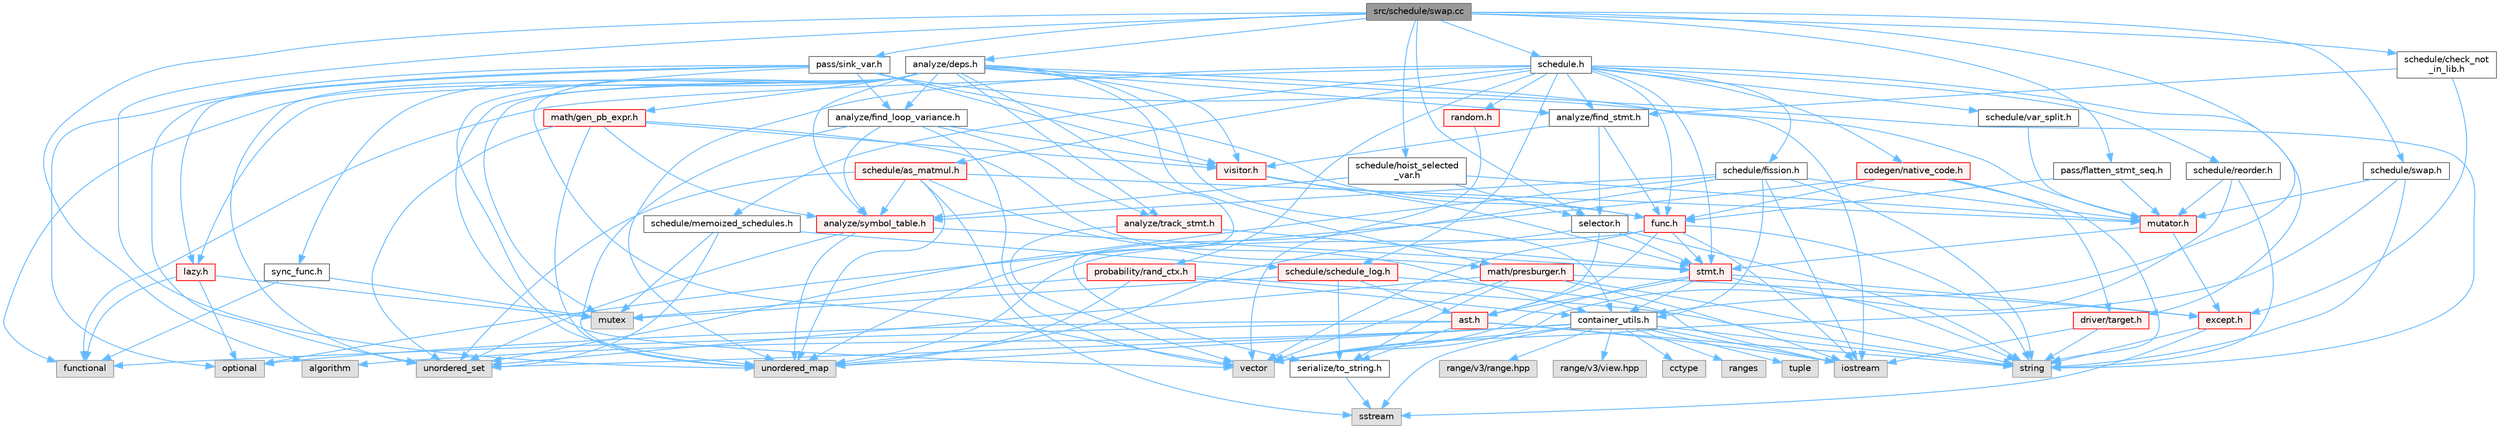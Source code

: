 digraph "src/schedule/swap.cc"
{
 // LATEX_PDF_SIZE
  bgcolor="transparent";
  edge [fontname=Helvetica,fontsize=10,labelfontname=Helvetica,labelfontsize=10];
  node [fontname=Helvetica,fontsize=10,shape=box,height=0.2,width=0.4];
  Node1 [label="src/schedule/swap.cc",height=0.2,width=0.4,color="gray40", fillcolor="grey60", style="filled", fontcolor="black",tooltip=" "];
  Node1 -> Node2 [color="steelblue1",style="solid"];
  Node2 [label="algorithm",height=0.2,width=0.4,color="grey60", fillcolor="#E0E0E0", style="filled",tooltip=" "];
  Node1 -> Node3 [color="steelblue1",style="solid"];
  Node3 [label="unordered_map",height=0.2,width=0.4,color="grey60", fillcolor="#E0E0E0", style="filled",tooltip=" "];
  Node1 -> Node4 [color="steelblue1",style="solid"];
  Node4 [label="analyze/deps.h",height=0.2,width=0.4,color="grey40", fillcolor="white", style="filled",URL="$deps_8h.html",tooltip=" "];
  Node4 -> Node5 [color="steelblue1",style="solid"];
  Node5 [label="functional",height=0.2,width=0.4,color="grey60", fillcolor="#E0E0E0", style="filled",tooltip=" "];
  Node4 -> Node6 [color="steelblue1",style="solid"];
  Node6 [label="iostream",height=0.2,width=0.4,color="grey60", fillcolor="#E0E0E0", style="filled",tooltip=" "];
  Node4 -> Node7 [color="steelblue1",style="solid"];
  Node7 [label="mutex",height=0.2,width=0.4,color="grey60", fillcolor="#E0E0E0", style="filled",tooltip=" "];
  Node4 -> Node8 [color="steelblue1",style="solid"];
  Node8 [label="string",height=0.2,width=0.4,color="grey60", fillcolor="#E0E0E0", style="filled",tooltip=" "];
  Node4 -> Node3 [color="steelblue1",style="solid"];
  Node4 -> Node9 [color="steelblue1",style="solid"];
  Node9 [label="unordered_set",height=0.2,width=0.4,color="grey60", fillcolor="#E0E0E0", style="filled",tooltip=" "];
  Node4 -> Node10 [color="steelblue1",style="solid"];
  Node10 [label="vector",height=0.2,width=0.4,color="grey60", fillcolor="#E0E0E0", style="filled",tooltip=" "];
  Node4 -> Node11 [color="steelblue1",style="solid"];
  Node11 [label="analyze/find_loop_variance.h",height=0.2,width=0.4,color="grey40", fillcolor="white", style="filled",URL="$find__loop__variance_8h.html",tooltip=" "];
  Node11 -> Node3 [color="steelblue1",style="solid"];
  Node11 -> Node10 [color="steelblue1",style="solid"];
  Node11 -> Node12 [color="steelblue1",style="solid"];
  Node12 [label="analyze/symbol_table.h",height=0.2,width=0.4,color="red", fillcolor="#FFF0F0", style="filled",URL="$symbol__table_8h.html",tooltip=" "];
  Node12 -> Node3 [color="steelblue1",style="solid"];
  Node12 -> Node9 [color="steelblue1",style="solid"];
  Node12 -> Node16 [color="steelblue1",style="solid"];
  Node16 [label="stmt.h",height=0.2,width=0.4,color="red", fillcolor="#FFF0F0", style="filled",URL="$stmt_8h.html",tooltip=" "];
  Node16 -> Node8 [color="steelblue1",style="solid"];
  Node16 -> Node10 [color="steelblue1",style="solid"];
  Node16 -> Node17 [color="steelblue1",style="solid"];
  Node17 [label="ast.h",height=0.2,width=0.4,color="red", fillcolor="#FFF0F0", style="filled",URL="$ast_8h.html",tooltip=" "];
  Node17 -> Node5 [color="steelblue1",style="solid"];
  Node17 -> Node6 [color="steelblue1",style="solid"];
  Node17 -> Node19 [color="steelblue1",style="solid"];
  Node19 [label="optional",height=0.2,width=0.4,color="grey60", fillcolor="#E0E0E0", style="filled",tooltip=" "];
  Node17 -> Node8 [color="steelblue1",style="solid"];
  Node17 -> Node33 [color="steelblue1",style="solid"];
  Node33 [label="serialize/to_string.h",height=0.2,width=0.4,color="grey40", fillcolor="white", style="filled",URL="$to__string_8h.html",tooltip=" "];
  Node33 -> Node31 [color="steelblue1",style="solid"];
  Node31 [label="sstream",height=0.2,width=0.4,color="grey60", fillcolor="#E0E0E0", style="filled",tooltip=" "];
  Node16 -> Node37 [color="steelblue1",style="solid"];
  Node37 [label="container_utils.h",height=0.2,width=0.4,color="grey40", fillcolor="white", style="filled",URL="$container__utils_8h.html",tooltip=" "];
  Node37 -> Node2 [color="steelblue1",style="solid"];
  Node37 -> Node38 [color="steelblue1",style="solid"];
  Node38 [label="cctype",height=0.2,width=0.4,color="grey60", fillcolor="#E0E0E0", style="filled",tooltip=" "];
  Node37 -> Node6 [color="steelblue1",style="solid"];
  Node37 -> Node39 [color="steelblue1",style="solid"];
  Node39 [label="ranges",height=0.2,width=0.4,color="grey60", fillcolor="#E0E0E0", style="filled",tooltip=" "];
  Node37 -> Node31 [color="steelblue1",style="solid"];
  Node37 -> Node8 [color="steelblue1",style="solid"];
  Node37 -> Node40 [color="steelblue1",style="solid"];
  Node40 [label="tuple",height=0.2,width=0.4,color="grey60", fillcolor="#E0E0E0", style="filled",tooltip=" "];
  Node37 -> Node3 [color="steelblue1",style="solid"];
  Node37 -> Node9 [color="steelblue1",style="solid"];
  Node37 -> Node10 [color="steelblue1",style="solid"];
  Node37 -> Node41 [color="steelblue1",style="solid"];
  Node41 [label="range/v3/range.hpp",height=0.2,width=0.4,color="grey60", fillcolor="#E0E0E0", style="filled",tooltip=" "];
  Node37 -> Node42 [color="steelblue1",style="solid"];
  Node42 [label="range/v3/view.hpp",height=0.2,width=0.4,color="grey60", fillcolor="#E0E0E0", style="filled",tooltip=" "];
  Node16 -> Node30 [color="steelblue1",style="solid"];
  Node30 [label="except.h",height=0.2,width=0.4,color="red", fillcolor="#FFF0F0", style="filled",URL="$except_8h.html",tooltip=" "];
  Node30 -> Node31 [color="steelblue1",style="solid"];
  Node30 -> Node8 [color="steelblue1",style="solid"];
  Node11 -> Node53 [color="steelblue1",style="solid"];
  Node53 [label="analyze/track_stmt.h",height=0.2,width=0.4,color="red", fillcolor="#FFF0F0", style="filled",URL="$track__stmt_8h.html",tooltip=" "];
  Node53 -> Node10 [color="steelblue1",style="solid"];
  Node53 -> Node16 [color="steelblue1",style="solid"];
  Node11 -> Node54 [color="steelblue1",style="solid"];
  Node54 [label="visitor.h",height=0.2,width=0.4,color="red", fillcolor="#FFF0F0", style="filled",URL="$visitor_8h.html",tooltip=" "];
  Node54 -> Node58 [color="steelblue1",style="solid"];
  Node58 [label="func.h",height=0.2,width=0.4,color="red", fillcolor="#FFF0F0", style="filled",URL="$func_8h.html",tooltip=" "];
  Node58 -> Node6 [color="steelblue1",style="solid"];
  Node58 -> Node8 [color="steelblue1",style="solid"];
  Node58 -> Node3 [color="steelblue1",style="solid"];
  Node58 -> Node10 [color="steelblue1",style="solid"];
  Node58 -> Node17 [color="steelblue1",style="solid"];
  Node58 -> Node16 [color="steelblue1",style="solid"];
  Node54 -> Node16 [color="steelblue1",style="solid"];
  Node4 -> Node64 [color="steelblue1",style="solid"];
  Node64 [label="analyze/find_stmt.h",height=0.2,width=0.4,color="grey40", fillcolor="white", style="filled",URL="$find__stmt_8h.html",tooltip=" "];
  Node64 -> Node58 [color="steelblue1",style="solid"];
  Node64 -> Node65 [color="steelblue1",style="solid"];
  Node65 [label="selector.h",height=0.2,width=0.4,color="grey40", fillcolor="white", style="filled",URL="$selector_8h.html",tooltip=" "];
  Node65 -> Node8 [color="steelblue1",style="solid"];
  Node65 -> Node3 [color="steelblue1",style="solid"];
  Node65 -> Node17 [color="steelblue1",style="solid"];
  Node65 -> Node16 [color="steelblue1",style="solid"];
  Node64 -> Node54 [color="steelblue1",style="solid"];
  Node4 -> Node12 [color="steelblue1",style="solid"];
  Node4 -> Node53 [color="steelblue1",style="solid"];
  Node4 -> Node37 [color="steelblue1",style="solid"];
  Node4 -> Node66 [color="steelblue1",style="solid"];
  Node66 [label="lazy.h",height=0.2,width=0.4,color="red", fillcolor="#FFF0F0", style="filled",URL="$lazy_8h.html",tooltip=" "];
  Node66 -> Node5 [color="steelblue1",style="solid"];
  Node66 -> Node7 [color="steelblue1",style="solid"];
  Node66 -> Node19 [color="steelblue1",style="solid"];
  Node4 -> Node67 [color="steelblue1",style="solid"];
  Node67 [label="math/gen_pb_expr.h",height=0.2,width=0.4,color="red", fillcolor="#FFF0F0", style="filled",URL="$gen__pb__expr_8h.html",tooltip=" "];
  Node67 -> Node3 [color="steelblue1",style="solid"];
  Node67 -> Node9 [color="steelblue1",style="solid"];
  Node67 -> Node12 [color="steelblue1",style="solid"];
  Node67 -> Node69 [color="steelblue1",style="solid"];
  Node69 [label="math/presburger.h",height=0.2,width=0.4,color="red", fillcolor="#FFF0F0", style="filled",URL="$presburger_8h.html",tooltip=" "];
  Node69 -> Node6 [color="steelblue1",style="solid"];
  Node69 -> Node8 [color="steelblue1",style="solid"];
  Node69 -> Node9 [color="steelblue1",style="solid"];
  Node69 -> Node10 [color="steelblue1",style="solid"];
  Node69 -> Node30 [color="steelblue1",style="solid"];
  Node69 -> Node33 [color="steelblue1",style="solid"];
  Node67 -> Node54 [color="steelblue1",style="solid"];
  Node4 -> Node69 [color="steelblue1",style="solid"];
  Node4 -> Node33 [color="steelblue1",style="solid"];
  Node4 -> Node86 [color="steelblue1",style="solid"];
  Node86 [label="sync_func.h",height=0.2,width=0.4,color="grey40", fillcolor="white", style="filled",URL="$sync__func_8h.html",tooltip=" "];
  Node86 -> Node5 [color="steelblue1",style="solid"];
  Node86 -> Node7 [color="steelblue1",style="solid"];
  Node4 -> Node54 [color="steelblue1",style="solid"];
  Node1 -> Node37 [color="steelblue1",style="solid"];
  Node1 -> Node87 [color="steelblue1",style="solid"];
  Node87 [label="pass/flatten_stmt_seq.h",height=0.2,width=0.4,color="grey40", fillcolor="white", style="filled",URL="$flatten__stmt__seq_8h.html",tooltip=" "];
  Node87 -> Node58 [color="steelblue1",style="solid"];
  Node87 -> Node88 [color="steelblue1",style="solid"];
  Node88 [label="mutator.h",height=0.2,width=0.4,color="red", fillcolor="#FFF0F0", style="filled",URL="$mutator_8h.html",tooltip=" "];
  Node88 -> Node30 [color="steelblue1",style="solid"];
  Node88 -> Node16 [color="steelblue1",style="solid"];
  Node1 -> Node89 [color="steelblue1",style="solid"];
  Node89 [label="pass/sink_var.h",height=0.2,width=0.4,color="grey40", fillcolor="white", style="filled",URL="$sink__var_8h.html",tooltip=" "];
  Node89 -> Node19 [color="steelblue1",style="solid"];
  Node89 -> Node9 [color="steelblue1",style="solid"];
  Node89 -> Node10 [color="steelblue1",style="solid"];
  Node89 -> Node11 [color="steelblue1",style="solid"];
  Node89 -> Node58 [color="steelblue1",style="solid"];
  Node89 -> Node66 [color="steelblue1",style="solid"];
  Node89 -> Node88 [color="steelblue1",style="solid"];
  Node89 -> Node54 [color="steelblue1",style="solid"];
  Node1 -> Node90 [color="steelblue1",style="solid"];
  Node90 [label="schedule.h",height=0.2,width=0.4,color="grey40", fillcolor="white", style="filled",URL="$schedule_8h.html",tooltip=" "];
  Node90 -> Node5 [color="steelblue1",style="solid"];
  Node90 -> Node3 [color="steelblue1",style="solid"];
  Node90 -> Node64 [color="steelblue1",style="solid"];
  Node90 -> Node91 [color="steelblue1",style="solid"];
  Node91 [label="codegen/native_code.h",height=0.2,width=0.4,color="red", fillcolor="#FFF0F0", style="filled",URL="$native__code_8h.html",tooltip=" "];
  Node91 -> Node19 [color="steelblue1",style="solid"];
  Node91 -> Node8 [color="steelblue1",style="solid"];
  Node91 -> Node62 [color="steelblue1",style="solid"];
  Node62 [label="driver/target.h",height=0.2,width=0.4,color="red", fillcolor="#FFF0F0", style="filled",URL="$target_8h.html",tooltip=" "];
  Node62 -> Node6 [color="steelblue1",style="solid"];
  Node62 -> Node8 [color="steelblue1",style="solid"];
  Node91 -> Node58 [color="steelblue1",style="solid"];
  Node90 -> Node62 [color="steelblue1",style="solid"];
  Node90 -> Node58 [color="steelblue1",style="solid"];
  Node90 -> Node92 [color="steelblue1",style="solid"];
  Node92 [label="probability/rand_ctx.h",height=0.2,width=0.4,color="red", fillcolor="#FFF0F0", style="filled",URL="$rand__ctx_8h.html",tooltip=" "];
  Node92 -> Node7 [color="steelblue1",style="solid"];
  Node92 -> Node8 [color="steelblue1",style="solid"];
  Node92 -> Node3 [color="steelblue1",style="solid"];
  Node92 -> Node37 [color="steelblue1",style="solid"];
  Node90 -> Node101 [color="steelblue1",style="solid"];
  Node101 [label="random.h",height=0.2,width=0.4,color="red", fillcolor="#FFF0F0", style="filled",URL="$random_8h.html",tooltip=" "];
  Node101 -> Node10 [color="steelblue1",style="solid"];
  Node90 -> Node102 [color="steelblue1",style="solid"];
  Node102 [label="schedule/as_matmul.h",height=0.2,width=0.4,color="red", fillcolor="#FFF0F0", style="filled",URL="$as__matmul_8h.html",tooltip=" "];
  Node102 -> Node31 [color="steelblue1",style="solid"];
  Node102 -> Node3 [color="steelblue1",style="solid"];
  Node102 -> Node9 [color="steelblue1",style="solid"];
  Node102 -> Node12 [color="steelblue1",style="solid"];
  Node102 -> Node37 [color="steelblue1",style="solid"];
  Node102 -> Node88 [color="steelblue1",style="solid"];
  Node90 -> Node107 [color="steelblue1",style="solid"];
  Node107 [label="schedule/fission.h",height=0.2,width=0.4,color="grey40", fillcolor="white", style="filled",URL="$fission_8h.html",tooltip=" "];
  Node107 -> Node6 [color="steelblue1",style="solid"];
  Node107 -> Node8 [color="steelblue1",style="solid"];
  Node107 -> Node3 [color="steelblue1",style="solid"];
  Node107 -> Node9 [color="steelblue1",style="solid"];
  Node107 -> Node12 [color="steelblue1",style="solid"];
  Node107 -> Node37 [color="steelblue1",style="solid"];
  Node107 -> Node88 [color="steelblue1",style="solid"];
  Node90 -> Node108 [color="steelblue1",style="solid"];
  Node108 [label="schedule/memoized_schedules.h",height=0.2,width=0.4,color="grey40", fillcolor="white", style="filled",URL="$memoized__schedules_8h.html",tooltip=" "];
  Node108 -> Node7 [color="steelblue1",style="solid"];
  Node108 -> Node9 [color="steelblue1",style="solid"];
  Node108 -> Node109 [color="steelblue1",style="solid"];
  Node109 [label="schedule/schedule_log.h",height=0.2,width=0.4,color="red", fillcolor="#FFF0F0", style="filled",URL="$schedule__log_8h.html",tooltip=" "];
  Node109 -> Node6 [color="steelblue1",style="solid"];
  Node109 -> Node7 [color="steelblue1",style="solid"];
  Node109 -> Node17 [color="steelblue1",style="solid"];
  Node109 -> Node33 [color="steelblue1",style="solid"];
  Node90 -> Node111 [color="steelblue1",style="solid"];
  Node111 [label="schedule/reorder.h",height=0.2,width=0.4,color="grey40", fillcolor="white", style="filled",URL="$reorder_8h.html",tooltip=" "];
  Node111 -> Node8 [color="steelblue1",style="solid"];
  Node111 -> Node10 [color="steelblue1",style="solid"];
  Node111 -> Node88 [color="steelblue1",style="solid"];
  Node90 -> Node109 [color="steelblue1",style="solid"];
  Node90 -> Node112 [color="steelblue1",style="solid"];
  Node112 [label="schedule/var_split.h",height=0.2,width=0.4,color="grey40", fillcolor="white", style="filled",URL="$var__split_8h.html",tooltip=" "];
  Node112 -> Node88 [color="steelblue1",style="solid"];
  Node90 -> Node16 [color="steelblue1",style="solid"];
  Node1 -> Node113 [color="steelblue1",style="solid"];
  Node113 [label="schedule/check_not\l_in_lib.h",height=0.2,width=0.4,color="grey40", fillcolor="white", style="filled",URL="$check__not__in__lib_8h.html",tooltip=" "];
  Node113 -> Node64 [color="steelblue1",style="solid"];
  Node113 -> Node30 [color="steelblue1",style="solid"];
  Node1 -> Node114 [color="steelblue1",style="solid"];
  Node114 [label="schedule/hoist_selected\l_var.h",height=0.2,width=0.4,color="grey40", fillcolor="white", style="filled",URL="$hoist__selected__var_8h.html",tooltip=" "];
  Node114 -> Node12 [color="steelblue1",style="solid"];
  Node114 -> Node88 [color="steelblue1",style="solid"];
  Node114 -> Node65 [color="steelblue1",style="solid"];
  Node1 -> Node115 [color="steelblue1",style="solid"];
  Node115 [label="schedule/swap.h",height=0.2,width=0.4,color="grey40", fillcolor="white", style="filled",URL="$swap_8h.html",tooltip=" "];
  Node115 -> Node8 [color="steelblue1",style="solid"];
  Node115 -> Node10 [color="steelblue1",style="solid"];
  Node115 -> Node88 [color="steelblue1",style="solid"];
  Node1 -> Node65 [color="steelblue1",style="solid"];
}
